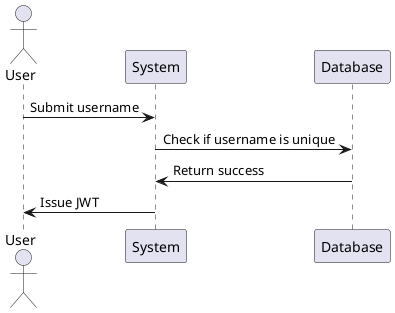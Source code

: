 @startuml
'https://plantuml.com/activity-diagram-beta

actor User
participant System
participant Database

User -> System: Submit username
System -> Database: Check if username is unique
Database -> System: Return success
System -> User: Issue JWT


@enduml
